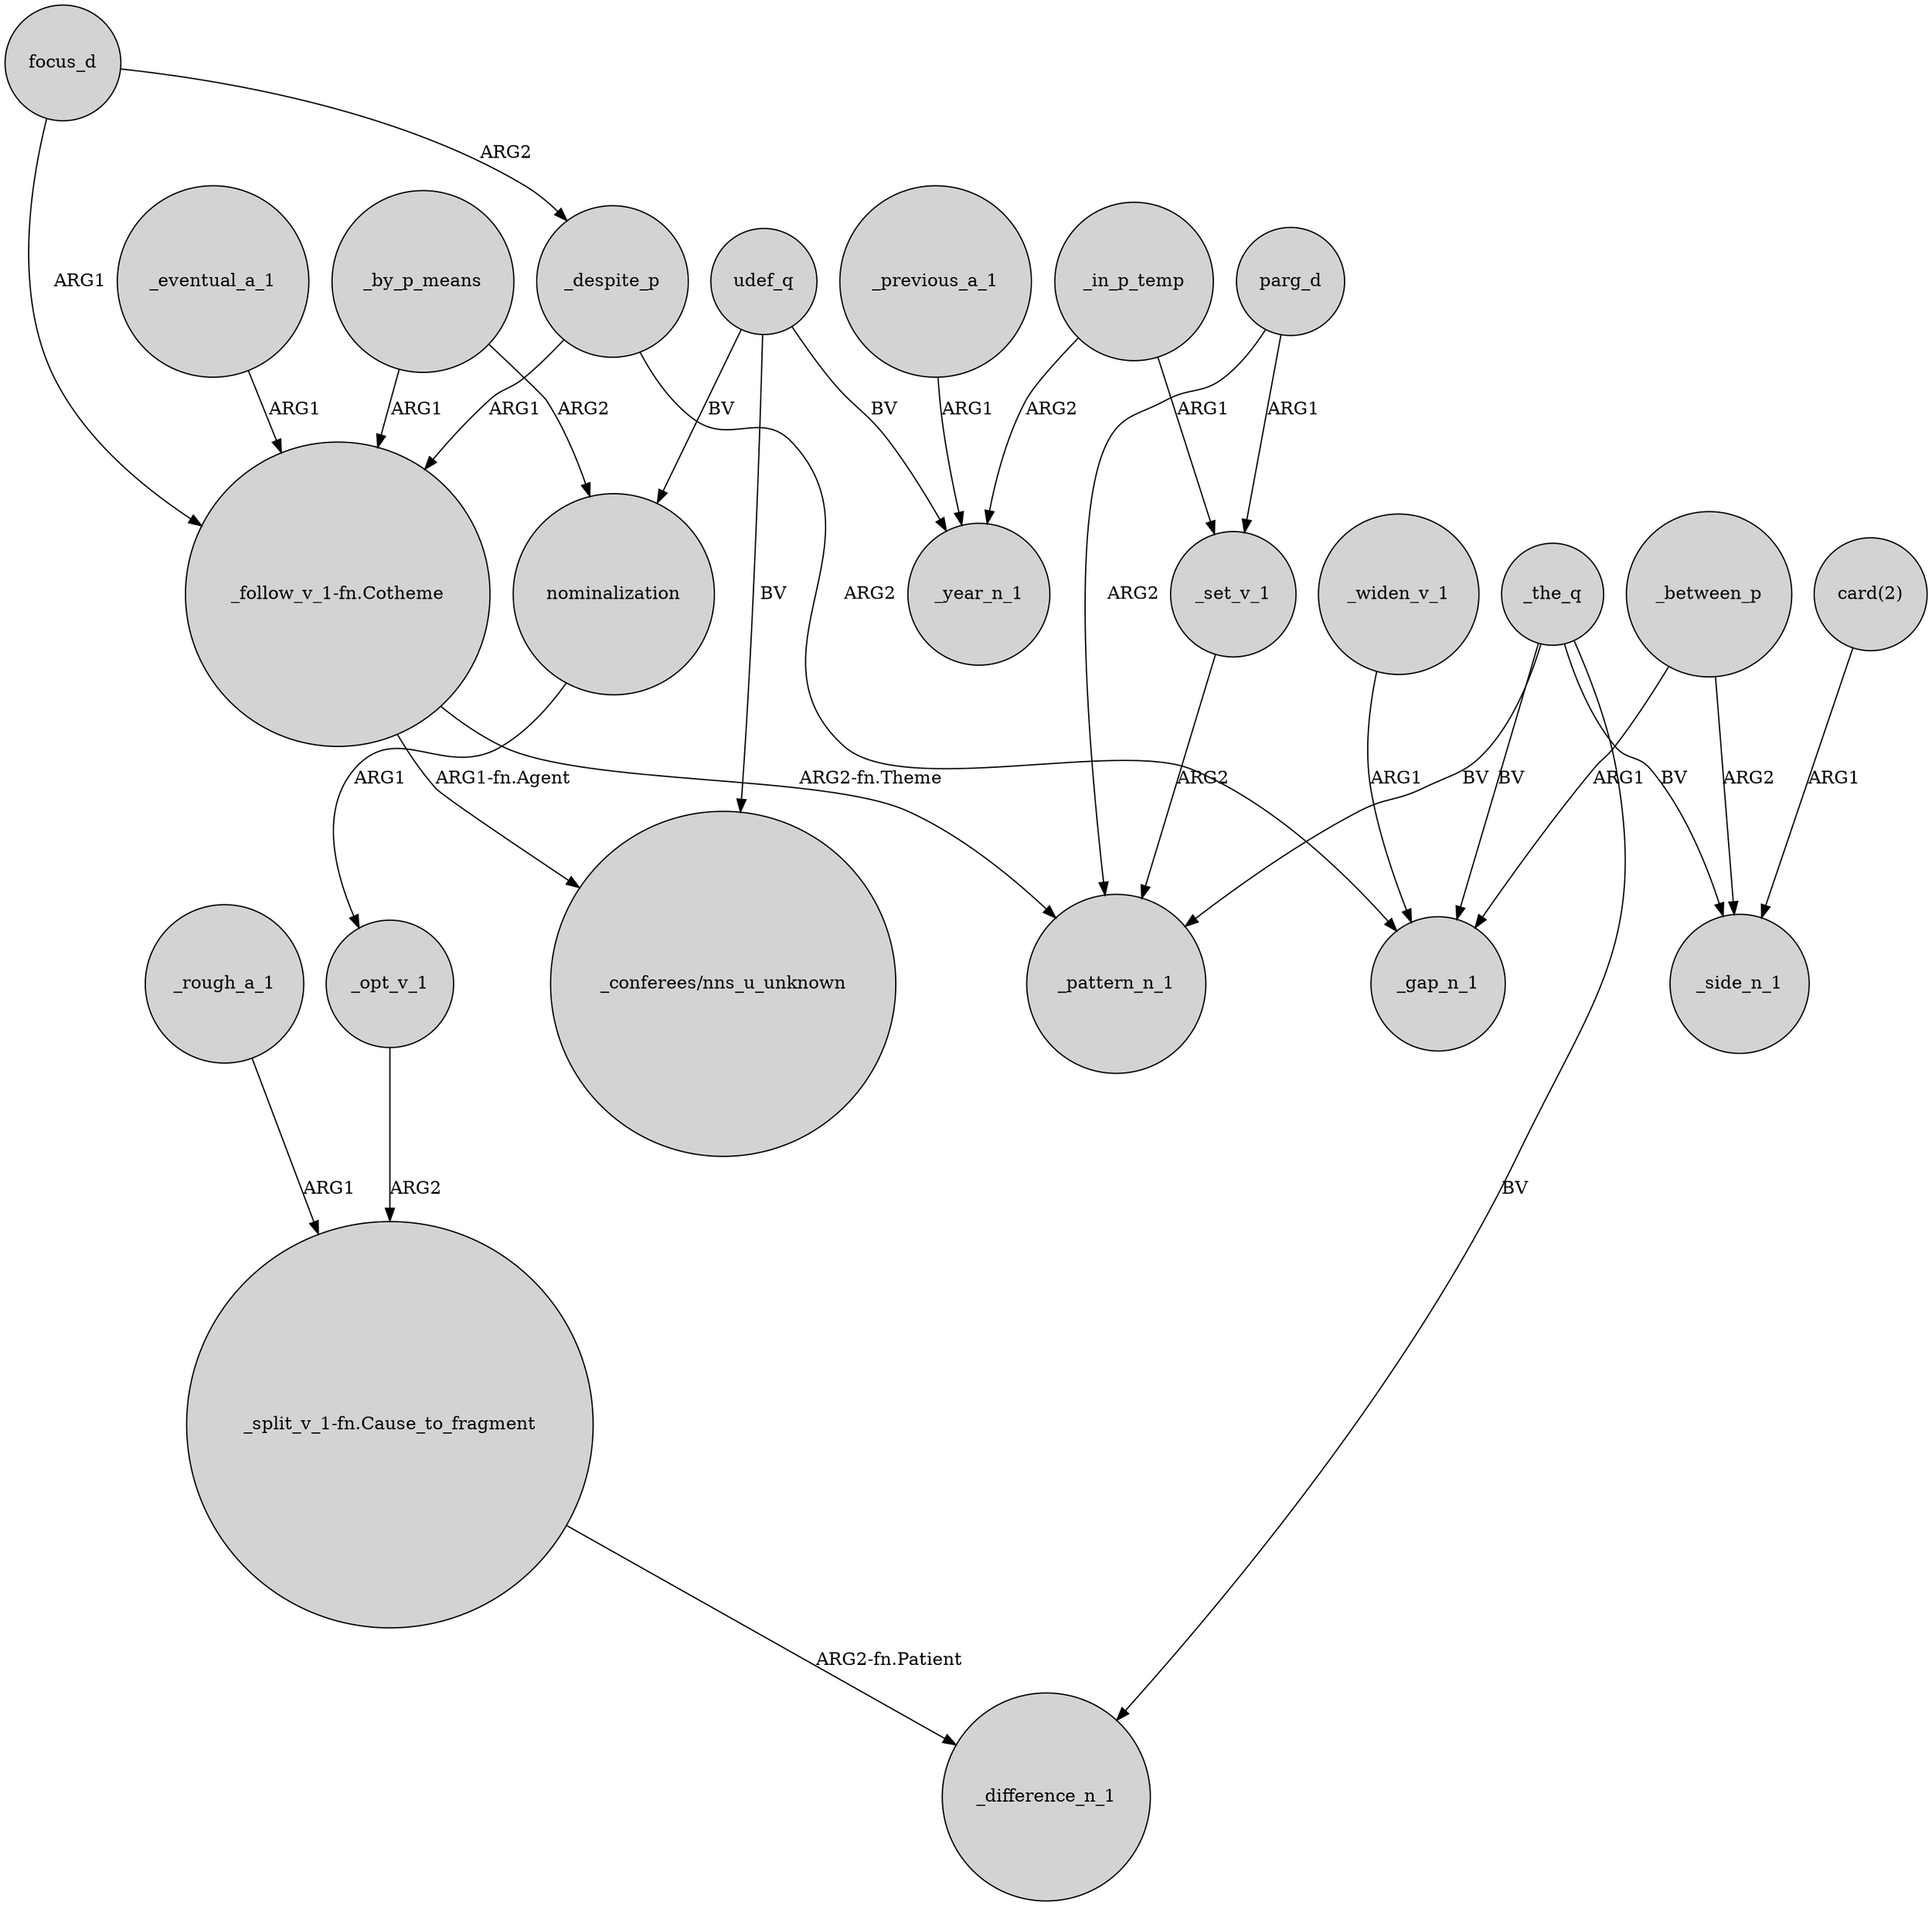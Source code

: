 digraph {
	node [shape=circle style=filled]
	_the_q -> _pattern_n_1 [label=BV]
	_by_p_means -> nominalization [label=ARG2]
	_in_p_temp -> _set_v_1 [label=ARG1]
	parg_d -> _pattern_n_1 [label=ARG2]
	_the_q -> _gap_n_1 [label=BV]
	_the_q -> _side_n_1 [label=BV]
	udef_q -> "_conferees/nns_u_unknown" [label=BV]
	focus_d -> _despite_p [label=ARG2]
	"_follow_v_1-fn.Cotheme" -> _pattern_n_1 [label="ARG2-fn.Theme"]
	_opt_v_1 -> "_split_v_1-fn.Cause_to_fragment" [label=ARG2]
	_by_p_means -> "_follow_v_1-fn.Cotheme" [label=ARG1]
	_set_v_1 -> _pattern_n_1 [label=ARG2]
	nominalization -> _opt_v_1 [label=ARG1]
	_in_p_temp -> _year_n_1 [label=ARG2]
	"card(2)" -> _side_n_1 [label=ARG1]
	_the_q -> _difference_n_1 [label=BV]
	_between_p -> _side_n_1 [label=ARG2]
	"_follow_v_1-fn.Cotheme" -> "_conferees/nns_u_unknown" [label="ARG1-fn.Agent"]
	_eventual_a_1 -> "_follow_v_1-fn.Cotheme" [label=ARG1]
	udef_q -> nominalization [label=BV]
	parg_d -> _set_v_1 [label=ARG1]
	_despite_p -> _gap_n_1 [label=ARG2]
	udef_q -> _year_n_1 [label=BV]
	_widen_v_1 -> _gap_n_1 [label=ARG1]
	focus_d -> "_follow_v_1-fn.Cotheme" [label=ARG1]
	_previous_a_1 -> _year_n_1 [label=ARG1]
	_despite_p -> "_follow_v_1-fn.Cotheme" [label=ARG1]
	"_split_v_1-fn.Cause_to_fragment" -> _difference_n_1 [label="ARG2-fn.Patient"]
	_rough_a_1 -> "_split_v_1-fn.Cause_to_fragment" [label=ARG1]
	_between_p -> _gap_n_1 [label=ARG1]
}
